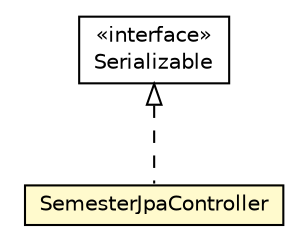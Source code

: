 #!/usr/local/bin/dot
#
# Class diagram 
# Generated by UMLGraph version R5_6-24-gf6e263 (http://www.umlgraph.org/)
#

digraph G {
	edge [fontname="Helvetica",fontsize=10,labelfontname="Helvetica",labelfontsize=10];
	node [fontname="Helvetica",fontsize=10,shape=plaintext];
	nodesep=0.25;
	ranksep=0.5;
	// com.elte.osz.logic.controllers.SemesterJpaController
	c686 [label=<<table title="com.elte.osz.logic.controllers.SemesterJpaController" border="0" cellborder="1" cellspacing="0" cellpadding="2" port="p" bgcolor="lemonChiffon" href="./SemesterJpaController.html">
		<tr><td><table border="0" cellspacing="0" cellpadding="1">
<tr><td align="center" balign="center"> SemesterJpaController </td></tr>
		</table></td></tr>
		</table>>, URL="./SemesterJpaController.html", fontname="Helvetica", fontcolor="black", fontsize=10.0];
	//com.elte.osz.logic.controllers.SemesterJpaController implements java.io.Serializable
	c692:p -> c686:p [dir=back,arrowtail=empty,style=dashed];
	// java.io.Serializable
	c692 [label=<<table title="java.io.Serializable" border="0" cellborder="1" cellspacing="0" cellpadding="2" port="p" href="http://java.sun.com/j2se/1.4.2/docs/api/java/io/Serializable.html">
		<tr><td><table border="0" cellspacing="0" cellpadding="1">
<tr><td align="center" balign="center"> &#171;interface&#187; </td></tr>
<tr><td align="center" balign="center"> Serializable </td></tr>
		</table></td></tr>
		</table>>, URL="http://java.sun.com/j2se/1.4.2/docs/api/java/io/Serializable.html", fontname="Helvetica", fontcolor="black", fontsize=10.0];
}

